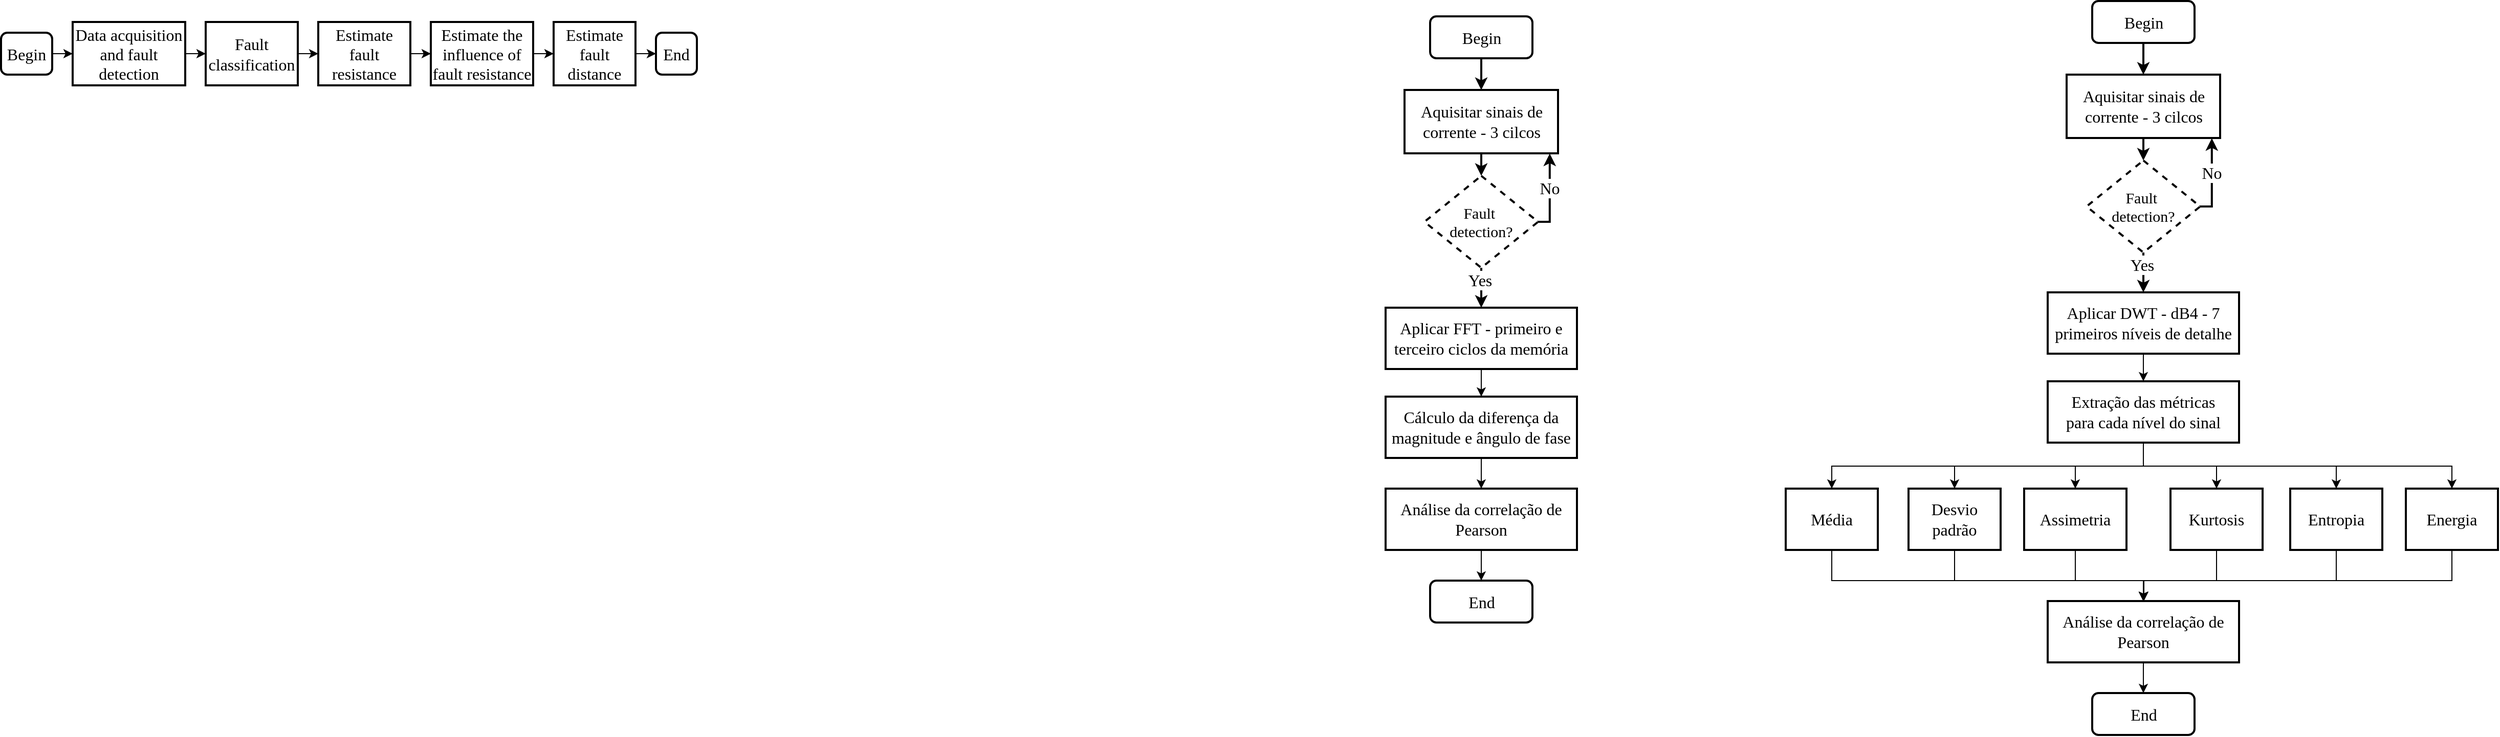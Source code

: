 <mxfile version="24.7.17">
  <diagram name="Página-1" id="yQ8v1cNren07LsfTomJZ">
    <mxGraphModel dx="2906" dy="694" grid="1" gridSize="10" guides="1" tooltips="1" connect="1" arrows="1" fold="1" page="1" pageScale="1" pageWidth="827" pageHeight="1169" math="0" shadow="0">
      <root>
        <mxCell id="0" />
        <mxCell id="1" parent="0" />
        <mxCell id="kVuvTq4CgXJ0VdoKfY_j-1" value="" style="edgeStyle=orthogonalEdgeStyle;rounded=0;orthogonalLoop=1;jettySize=auto;html=1;strokeWidth=2;" parent="1" source="kVuvTq4CgXJ0VdoKfY_j-2" target="kVuvTq4CgXJ0VdoKfY_j-9" edge="1">
          <mxGeometry relative="1" as="geometry" />
        </mxCell>
        <mxCell id="kVuvTq4CgXJ0VdoKfY_j-2" value="&lt;font style=&quot;font-size: 16px;&quot; face=&quot;Times New Roman&quot;&gt;Aquisitar sinais de corrente - 3 cilcos&lt;/font&gt;" style="rounded=0;whiteSpace=wrap;html=1;strokeWidth=2;" parent="1" vertex="1">
          <mxGeometry x="-278.5" y="102" width="150" height="62" as="geometry" />
        </mxCell>
        <mxCell id="kVuvTq4CgXJ0VdoKfY_j-3" value="" style="edgeStyle=orthogonalEdgeStyle;rounded=0;orthogonalLoop=1;jettySize=auto;html=1;strokeWidth=2;" parent="1" source="kVuvTq4CgXJ0VdoKfY_j-4" target="kVuvTq4CgXJ0VdoKfY_j-2" edge="1">
          <mxGeometry relative="1" as="geometry" />
        </mxCell>
        <mxCell id="kVuvTq4CgXJ0VdoKfY_j-4" value="&lt;pre&gt;&lt;font style=&quot;font-weight: normal; font-size: 16px;&quot; face=&quot;Times New Roman&quot;&gt;Begin&lt;/font&gt;&lt;/pre&gt;" style="rounded=1;whiteSpace=wrap;html=1;strokeWidth=2;" parent="1" vertex="1">
          <mxGeometry x="-253.5" y="30" width="100" height="41" as="geometry" />
        </mxCell>
        <mxCell id="kVuvTq4CgXJ0VdoKfY_j-5" value="" style="edgeStyle=orthogonalEdgeStyle;rounded=0;orthogonalLoop=1;jettySize=auto;html=1;strokeWidth=2;" parent="1" source="kVuvTq4CgXJ0VdoKfY_j-9" target="kVuvTq4CgXJ0VdoKfY_j-14" edge="1">
          <mxGeometry relative="1" as="geometry" />
        </mxCell>
        <mxCell id="kVuvTq4CgXJ0VdoKfY_j-6" value="&lt;font style=&quot;font-size: 16px;&quot; face=&quot;Times New Roman&quot;&gt;Yes&lt;/font&gt;" style="edgeLabel;html=1;align=center;verticalAlign=middle;resizable=0;points=[];" parent="kVuvTq4CgXJ0VdoKfY_j-5" vertex="1" connectable="0">
          <mxGeometry x="-0.169" y="1" relative="1" as="geometry">
            <mxPoint x="-3" y="-5" as="offset" />
          </mxGeometry>
        </mxCell>
        <mxCell id="kVuvTq4CgXJ0VdoKfY_j-7" style="edgeStyle=orthogonalEdgeStyle;rounded=0;orthogonalLoop=1;jettySize=auto;html=1;exitX=1;exitY=0.5;exitDx=0;exitDy=0;strokeWidth=2;entryX=0.946;entryY=1.004;entryDx=0;entryDy=0;entryPerimeter=0;" parent="1" target="kVuvTq4CgXJ0VdoKfY_j-2" edge="1">
          <mxGeometry relative="1" as="geometry">
            <mxPoint x="-137" y="174" as="targetPoint" />
            <mxPoint x="-157.5" y="238.5" as="sourcePoint" />
            <Array as="points">
              <mxPoint x="-157.5" y="231" />
              <mxPoint x="-136.5" y="231" />
            </Array>
          </mxGeometry>
        </mxCell>
        <mxCell id="kVuvTq4CgXJ0VdoKfY_j-8" value="&lt;font style=&quot;font-size: 16px;&quot; face=&quot;Times New Roman&quot;&gt;No&lt;/font&gt;" style="edgeLabel;html=1;align=center;verticalAlign=middle;resizable=0;points=[];" parent="kVuvTq4CgXJ0VdoKfY_j-7" vertex="1" connectable="0">
          <mxGeometry x="0.307" y="1" relative="1" as="geometry">
            <mxPoint as="offset" />
          </mxGeometry>
        </mxCell>
        <mxCell id="kVuvTq4CgXJ0VdoKfY_j-9" value="&lt;font face=&quot;Times New Roman&quot; style=&quot;font-size: 15px;&quot;&gt;Fault&amp;nbsp;&lt;/font&gt;&lt;div style=&quot;font-size: 15px;&quot;&gt;&lt;font face=&quot;Times New Roman&quot; style=&quot;font-size: 15px;&quot;&gt;detection&lt;/font&gt;&lt;font face=&quot;Times New Roman&quot; style=&quot;font-size: 15px;&quot;&gt;?&lt;/font&gt;&lt;/div&gt;" style="rhombus;whiteSpace=wrap;html=1;strokeWidth=2;dashed=1;" parent="1" vertex="1">
          <mxGeometry x="-259" y="186" width="111" height="90" as="geometry" />
        </mxCell>
        <mxCell id="kVuvTq4CgXJ0VdoKfY_j-23" value="" style="edgeStyle=orthogonalEdgeStyle;rounded=0;orthogonalLoop=1;jettySize=auto;html=1;" parent="1" source="kVuvTq4CgXJ0VdoKfY_j-14" target="kVuvTq4CgXJ0VdoKfY_j-22" edge="1">
          <mxGeometry relative="1" as="geometry" />
        </mxCell>
        <mxCell id="kVuvTq4CgXJ0VdoKfY_j-14" value="&lt;font face=&quot;Times New Roman&quot;&gt;&lt;span style=&quot;font-size: 16px;&quot;&gt;Aplicar FFT - primeiro e terceiro ciclos da memória&lt;/span&gt;&lt;/font&gt;" style="whiteSpace=wrap;html=1;strokeWidth=2;" parent="1" vertex="1">
          <mxGeometry x="-297" y="315" width="187" height="60" as="geometry" />
        </mxCell>
        <mxCell id="kVuvTq4CgXJ0VdoKfY_j-21" value="&lt;pre&gt;&lt;font style=&quot;font-weight: normal; font-size: 16px;&quot; face=&quot;Times New Roman&quot;&gt;End&lt;/font&gt;&lt;/pre&gt;" style="rounded=1;whiteSpace=wrap;html=1;strokeWidth=2;" parent="1" vertex="1">
          <mxGeometry x="-253.5" y="582" width="100" height="41" as="geometry" />
        </mxCell>
        <mxCell id="kVuvTq4CgXJ0VdoKfY_j-25" value="" style="edgeStyle=orthogonalEdgeStyle;rounded=0;orthogonalLoop=1;jettySize=auto;html=1;" parent="1" source="kVuvTq4CgXJ0VdoKfY_j-22" target="kVuvTq4CgXJ0VdoKfY_j-24" edge="1">
          <mxGeometry relative="1" as="geometry" />
        </mxCell>
        <mxCell id="kVuvTq4CgXJ0VdoKfY_j-22" value="&lt;font face=&quot;Times New Roman&quot;&gt;&lt;span style=&quot;font-size: 16px;&quot;&gt;Cálculo da diferença da magnitude e ângulo de fase&lt;/span&gt;&lt;/font&gt;" style="whiteSpace=wrap;html=1;strokeWidth=2;" parent="1" vertex="1">
          <mxGeometry x="-297" y="402" width="187" height="60" as="geometry" />
        </mxCell>
        <mxCell id="kVuvTq4CgXJ0VdoKfY_j-26" value="" style="edgeStyle=orthogonalEdgeStyle;rounded=0;orthogonalLoop=1;jettySize=auto;html=1;" parent="1" source="kVuvTq4CgXJ0VdoKfY_j-24" target="kVuvTq4CgXJ0VdoKfY_j-21" edge="1">
          <mxGeometry relative="1" as="geometry" />
        </mxCell>
        <mxCell id="kVuvTq4CgXJ0VdoKfY_j-24" value="&lt;font face=&quot;Times New Roman&quot;&gt;&lt;span style=&quot;font-size: 16px;&quot;&gt;Análise da correlação de Pearson&lt;/span&gt;&lt;/font&gt;" style="whiteSpace=wrap;html=1;strokeWidth=2;" parent="1" vertex="1">
          <mxGeometry x="-297" y="492" width="187" height="60" as="geometry" />
        </mxCell>
        <mxCell id="kVuvTq4CgXJ0VdoKfY_j-27" value="" style="edgeStyle=orthogonalEdgeStyle;rounded=0;orthogonalLoop=1;jettySize=auto;html=1;strokeWidth=2;" parent="1" source="kVuvTq4CgXJ0VdoKfY_j-28" target="kVuvTq4CgXJ0VdoKfY_j-35" edge="1">
          <mxGeometry relative="1" as="geometry" />
        </mxCell>
        <mxCell id="kVuvTq4CgXJ0VdoKfY_j-28" value="&lt;font style=&quot;font-size: 16px;&quot; face=&quot;Times New Roman&quot;&gt;Aquisitar sinais de corrente - 3 cilcos&lt;/font&gt;" style="rounded=0;whiteSpace=wrap;html=1;strokeWidth=2;" parent="1" vertex="1">
          <mxGeometry x="368.5" y="87" width="150" height="62" as="geometry" />
        </mxCell>
        <mxCell id="kVuvTq4CgXJ0VdoKfY_j-29" value="" style="edgeStyle=orthogonalEdgeStyle;rounded=0;orthogonalLoop=1;jettySize=auto;html=1;strokeWidth=2;" parent="1" source="kVuvTq4CgXJ0VdoKfY_j-30" target="kVuvTq4CgXJ0VdoKfY_j-28" edge="1">
          <mxGeometry relative="1" as="geometry" />
        </mxCell>
        <mxCell id="kVuvTq4CgXJ0VdoKfY_j-30" value="&lt;pre&gt;&lt;font style=&quot;font-weight: normal; font-size: 16px;&quot; face=&quot;Times New Roman&quot;&gt;Begin&lt;/font&gt;&lt;/pre&gt;" style="rounded=1;whiteSpace=wrap;html=1;strokeWidth=2;" parent="1" vertex="1">
          <mxGeometry x="393.5" y="15" width="100" height="41" as="geometry" />
        </mxCell>
        <mxCell id="kVuvTq4CgXJ0VdoKfY_j-31" value="" style="edgeStyle=orthogonalEdgeStyle;rounded=0;orthogonalLoop=1;jettySize=auto;html=1;strokeWidth=2;" parent="1" source="kVuvTq4CgXJ0VdoKfY_j-35" target="kVuvTq4CgXJ0VdoKfY_j-37" edge="1">
          <mxGeometry relative="1" as="geometry" />
        </mxCell>
        <mxCell id="kVuvTq4CgXJ0VdoKfY_j-32" value="&lt;font style=&quot;font-size: 16px;&quot; face=&quot;Times New Roman&quot;&gt;Yes&lt;/font&gt;" style="edgeLabel;html=1;align=center;verticalAlign=middle;resizable=0;points=[];" parent="kVuvTq4CgXJ0VdoKfY_j-31" vertex="1" connectable="0">
          <mxGeometry x="-0.169" y="1" relative="1" as="geometry">
            <mxPoint x="-3" y="-5" as="offset" />
          </mxGeometry>
        </mxCell>
        <mxCell id="kVuvTq4CgXJ0VdoKfY_j-33" style="edgeStyle=orthogonalEdgeStyle;rounded=0;orthogonalLoop=1;jettySize=auto;html=1;exitX=1;exitY=0.5;exitDx=0;exitDy=0;strokeWidth=2;entryX=0.946;entryY=1.004;entryDx=0;entryDy=0;entryPerimeter=0;" parent="1" target="kVuvTq4CgXJ0VdoKfY_j-28" edge="1">
          <mxGeometry relative="1" as="geometry">
            <mxPoint x="510" y="159" as="targetPoint" />
            <mxPoint x="489.5" y="223.5" as="sourcePoint" />
            <Array as="points">
              <mxPoint x="489.5" y="216" />
              <mxPoint x="510.5" y="216" />
            </Array>
          </mxGeometry>
        </mxCell>
        <mxCell id="kVuvTq4CgXJ0VdoKfY_j-34" value="&lt;font style=&quot;font-size: 16px;&quot; face=&quot;Times New Roman&quot;&gt;No&lt;/font&gt;" style="edgeLabel;html=1;align=center;verticalAlign=middle;resizable=0;points=[];" parent="kVuvTq4CgXJ0VdoKfY_j-33" vertex="1" connectable="0">
          <mxGeometry x="0.307" y="1" relative="1" as="geometry">
            <mxPoint as="offset" />
          </mxGeometry>
        </mxCell>
        <mxCell id="kVuvTq4CgXJ0VdoKfY_j-35" value="&lt;font face=&quot;Times New Roman&quot; style=&quot;font-size: 15px;&quot;&gt;Fault&amp;nbsp;&lt;/font&gt;&lt;div style=&quot;font-size: 15px;&quot;&gt;&lt;font face=&quot;Times New Roman&quot; style=&quot;font-size: 15px;&quot;&gt;detection&lt;/font&gt;&lt;font face=&quot;Times New Roman&quot; style=&quot;font-size: 15px;&quot;&gt;?&lt;/font&gt;&lt;/div&gt;" style="rhombus;whiteSpace=wrap;html=1;strokeWidth=2;dashed=1;" parent="1" vertex="1">
          <mxGeometry x="388" y="171" width="111" height="90" as="geometry" />
        </mxCell>
        <mxCell id="kVuvTq4CgXJ0VdoKfY_j-36" value="" style="edgeStyle=orthogonalEdgeStyle;rounded=0;orthogonalLoop=1;jettySize=auto;html=1;" parent="1" source="kVuvTq4CgXJ0VdoKfY_j-37" target="kVuvTq4CgXJ0VdoKfY_j-40" edge="1">
          <mxGeometry relative="1" as="geometry" />
        </mxCell>
        <mxCell id="kVuvTq4CgXJ0VdoKfY_j-37" value="&lt;font face=&quot;Times New Roman&quot;&gt;&lt;span style=&quot;font-size: 16px;&quot;&gt;Aplicar DWT - dB4 - 7 primeiros níveis de detalhe&lt;/span&gt;&lt;/font&gt;" style="whiteSpace=wrap;html=1;strokeWidth=2;" parent="1" vertex="1">
          <mxGeometry x="350" y="300" width="187" height="60" as="geometry" />
        </mxCell>
        <mxCell id="kVuvTq4CgXJ0VdoKfY_j-38" value="&lt;pre&gt;&lt;font style=&quot;font-weight: normal; font-size: 16px;&quot; face=&quot;Times New Roman&quot;&gt;End&lt;/font&gt;&lt;/pre&gt;" style="rounded=1;whiteSpace=wrap;html=1;strokeWidth=2;" parent="1" vertex="1">
          <mxGeometry x="393.5" y="692" width="100" height="41" as="geometry" />
        </mxCell>
        <mxCell id="kVuvTq4CgXJ0VdoKfY_j-49" style="edgeStyle=orthogonalEdgeStyle;rounded=0;orthogonalLoop=1;jettySize=auto;html=1;" parent="1" source="kVuvTq4CgXJ0VdoKfY_j-40" target="kVuvTq4CgXJ0VdoKfY_j-43" edge="1">
          <mxGeometry relative="1" as="geometry">
            <Array as="points">
              <mxPoint x="444" y="470" />
              <mxPoint x="139" y="470" />
            </Array>
          </mxGeometry>
        </mxCell>
        <mxCell id="kVuvTq4CgXJ0VdoKfY_j-50" style="edgeStyle=orthogonalEdgeStyle;rounded=0;orthogonalLoop=1;jettySize=auto;html=1;entryX=0.5;entryY=0;entryDx=0;entryDy=0;" parent="1" source="kVuvTq4CgXJ0VdoKfY_j-40" target="kVuvTq4CgXJ0VdoKfY_j-44" edge="1">
          <mxGeometry relative="1" as="geometry">
            <Array as="points">
              <mxPoint x="444" y="470" />
              <mxPoint x="259" y="470" />
            </Array>
          </mxGeometry>
        </mxCell>
        <mxCell id="kVuvTq4CgXJ0VdoKfY_j-51" style="edgeStyle=orthogonalEdgeStyle;rounded=0;orthogonalLoop=1;jettySize=auto;html=1;entryX=0.5;entryY=0;entryDx=0;entryDy=0;" parent="1" source="kVuvTq4CgXJ0VdoKfY_j-40" target="kVuvTq4CgXJ0VdoKfY_j-45" edge="1">
          <mxGeometry relative="1" as="geometry">
            <Array as="points">
              <mxPoint x="444" y="470" />
              <mxPoint x="377" y="470" />
            </Array>
          </mxGeometry>
        </mxCell>
        <mxCell id="kVuvTq4CgXJ0VdoKfY_j-52" style="edgeStyle=orthogonalEdgeStyle;rounded=0;orthogonalLoop=1;jettySize=auto;html=1;entryX=0.5;entryY=0;entryDx=0;entryDy=0;" parent="1" source="kVuvTq4CgXJ0VdoKfY_j-40" target="kVuvTq4CgXJ0VdoKfY_j-46" edge="1">
          <mxGeometry relative="1" as="geometry">
            <Array as="points">
              <mxPoint x="444" y="470" />
              <mxPoint x="515" y="470" />
            </Array>
          </mxGeometry>
        </mxCell>
        <mxCell id="kVuvTq4CgXJ0VdoKfY_j-53" style="edgeStyle=orthogonalEdgeStyle;rounded=0;orthogonalLoop=1;jettySize=auto;html=1;entryX=0.5;entryY=0;entryDx=0;entryDy=0;" parent="1" source="kVuvTq4CgXJ0VdoKfY_j-40" target="kVuvTq4CgXJ0VdoKfY_j-47" edge="1">
          <mxGeometry relative="1" as="geometry">
            <Array as="points">
              <mxPoint x="444" y="470" />
              <mxPoint x="632" y="470" />
            </Array>
          </mxGeometry>
        </mxCell>
        <mxCell id="kVuvTq4CgXJ0VdoKfY_j-54" style="edgeStyle=orthogonalEdgeStyle;rounded=0;orthogonalLoop=1;jettySize=auto;html=1;entryX=0.5;entryY=0;entryDx=0;entryDy=0;" parent="1" source="kVuvTq4CgXJ0VdoKfY_j-40" target="kVuvTq4CgXJ0VdoKfY_j-48" edge="1">
          <mxGeometry relative="1" as="geometry">
            <Array as="points">
              <mxPoint x="444" y="470" />
              <mxPoint x="745" y="470" />
            </Array>
          </mxGeometry>
        </mxCell>
        <mxCell id="kVuvTq4CgXJ0VdoKfY_j-40" value="&lt;font face=&quot;Times New Roman&quot;&gt;&lt;span style=&quot;font-size: 16px;&quot;&gt;Extração das métricas&lt;/span&gt;&lt;/font&gt;&lt;div&gt;&lt;font face=&quot;Times New Roman&quot;&gt;&lt;span style=&quot;font-size: 16px;&quot;&gt;para cada nível do sinal&lt;/span&gt;&lt;/font&gt;&lt;/div&gt;" style="whiteSpace=wrap;html=1;strokeWidth=2;" parent="1" vertex="1">
          <mxGeometry x="350" y="387" width="187" height="60" as="geometry" />
        </mxCell>
        <mxCell id="kVuvTq4CgXJ0VdoKfY_j-41" value="" style="edgeStyle=orthogonalEdgeStyle;rounded=0;orthogonalLoop=1;jettySize=auto;html=1;" parent="1" source="kVuvTq4CgXJ0VdoKfY_j-42" target="kVuvTq4CgXJ0VdoKfY_j-38" edge="1">
          <mxGeometry relative="1" as="geometry" />
        </mxCell>
        <mxCell id="kVuvTq4CgXJ0VdoKfY_j-42" value="&lt;font face=&quot;Times New Roman&quot;&gt;&lt;span style=&quot;font-size: 16px;&quot;&gt;Análise da correlação de Pearson&lt;/span&gt;&lt;/font&gt;" style="whiteSpace=wrap;html=1;strokeWidth=2;" parent="1" vertex="1">
          <mxGeometry x="350" y="602" width="187" height="60" as="geometry" />
        </mxCell>
        <mxCell id="kVuvTq4CgXJ0VdoKfY_j-56" style="edgeStyle=orthogonalEdgeStyle;rounded=0;orthogonalLoop=1;jettySize=auto;html=1;entryX=0.5;entryY=0;entryDx=0;entryDy=0;" parent="1" source="kVuvTq4CgXJ0VdoKfY_j-43" target="kVuvTq4CgXJ0VdoKfY_j-42" edge="1">
          <mxGeometry relative="1" as="geometry">
            <Array as="points">
              <mxPoint x="139" y="582" />
              <mxPoint x="444" y="582" />
            </Array>
          </mxGeometry>
        </mxCell>
        <mxCell id="kVuvTq4CgXJ0VdoKfY_j-43" value="&lt;font face=&quot;Times New Roman&quot;&gt;&lt;span style=&quot;font-size: 16px;&quot;&gt;Média&lt;/span&gt;&lt;/font&gt;" style="whiteSpace=wrap;html=1;strokeWidth=2;" parent="1" vertex="1">
          <mxGeometry x="94" y="492" width="90" height="60" as="geometry" />
        </mxCell>
        <mxCell id="kVuvTq4CgXJ0VdoKfY_j-57" style="edgeStyle=orthogonalEdgeStyle;rounded=0;orthogonalLoop=1;jettySize=auto;html=1;entryX=0.5;entryY=0;entryDx=0;entryDy=0;" parent="1" source="kVuvTq4CgXJ0VdoKfY_j-44" target="kVuvTq4CgXJ0VdoKfY_j-42" edge="1">
          <mxGeometry relative="1" as="geometry">
            <Array as="points">
              <mxPoint x="259" y="582" />
              <mxPoint x="444" y="582" />
            </Array>
          </mxGeometry>
        </mxCell>
        <mxCell id="kVuvTq4CgXJ0VdoKfY_j-44" value="&lt;font face=&quot;Times New Roman&quot;&gt;&lt;span style=&quot;font-size: 16px;&quot;&gt;Desvio padrão&lt;/span&gt;&lt;/font&gt;" style="whiteSpace=wrap;html=1;strokeWidth=2;" parent="1" vertex="1">
          <mxGeometry x="214" y="492" width="90" height="60" as="geometry" />
        </mxCell>
        <mxCell id="kVuvTq4CgXJ0VdoKfY_j-58" style="edgeStyle=orthogonalEdgeStyle;rounded=0;orthogonalLoop=1;jettySize=auto;html=1;" parent="1" source="kVuvTq4CgXJ0VdoKfY_j-45" target="kVuvTq4CgXJ0VdoKfY_j-42" edge="1">
          <mxGeometry relative="1" as="geometry">
            <Array as="points">
              <mxPoint x="377" y="582" />
              <mxPoint x="444" y="582" />
            </Array>
          </mxGeometry>
        </mxCell>
        <mxCell id="kVuvTq4CgXJ0VdoKfY_j-45" value="&lt;font face=&quot;Times New Roman&quot;&gt;&lt;span style=&quot;font-size: 16px;&quot;&gt;Assimetria&lt;/span&gt;&lt;/font&gt;" style="whiteSpace=wrap;html=1;strokeWidth=2;" parent="1" vertex="1">
          <mxGeometry x="327" y="492" width="100" height="60" as="geometry" />
        </mxCell>
        <mxCell id="kVuvTq4CgXJ0VdoKfY_j-59" style="edgeStyle=orthogonalEdgeStyle;rounded=0;orthogonalLoop=1;jettySize=auto;html=1;entryX=0.5;entryY=0;entryDx=0;entryDy=0;" parent="1" source="kVuvTq4CgXJ0VdoKfY_j-46" target="kVuvTq4CgXJ0VdoKfY_j-42" edge="1">
          <mxGeometry relative="1" as="geometry">
            <Array as="points">
              <mxPoint x="515" y="582" />
              <mxPoint x="444" y="582" />
            </Array>
          </mxGeometry>
        </mxCell>
        <mxCell id="kVuvTq4CgXJ0VdoKfY_j-46" value="&lt;font face=&quot;Times New Roman&quot;&gt;&lt;span style=&quot;font-size: 16px;&quot;&gt;Kurtosis&lt;/span&gt;&lt;/font&gt;" style="whiteSpace=wrap;html=1;strokeWidth=2;" parent="1" vertex="1">
          <mxGeometry x="470" y="492" width="90" height="60" as="geometry" />
        </mxCell>
        <mxCell id="kVuvTq4CgXJ0VdoKfY_j-60" style="edgeStyle=orthogonalEdgeStyle;rounded=0;orthogonalLoop=1;jettySize=auto;html=1;entryX=0.5;entryY=0;entryDx=0;entryDy=0;" parent="1" source="kVuvTq4CgXJ0VdoKfY_j-47" target="kVuvTq4CgXJ0VdoKfY_j-42" edge="1">
          <mxGeometry relative="1" as="geometry">
            <Array as="points">
              <mxPoint x="632" y="582" />
              <mxPoint x="444" y="582" />
            </Array>
          </mxGeometry>
        </mxCell>
        <mxCell id="kVuvTq4CgXJ0VdoKfY_j-47" value="&lt;font face=&quot;Times New Roman&quot;&gt;&lt;span style=&quot;font-size: 16px;&quot;&gt;Entropia&lt;/span&gt;&lt;/font&gt;" style="whiteSpace=wrap;html=1;strokeWidth=2;" parent="1" vertex="1">
          <mxGeometry x="587" y="492" width="90" height="60" as="geometry" />
        </mxCell>
        <mxCell id="kVuvTq4CgXJ0VdoKfY_j-61" style="edgeStyle=orthogonalEdgeStyle;rounded=0;orthogonalLoop=1;jettySize=auto;html=1;entryX=0.5;entryY=0;entryDx=0;entryDy=0;" parent="1" source="kVuvTq4CgXJ0VdoKfY_j-48" target="kVuvTq4CgXJ0VdoKfY_j-42" edge="1">
          <mxGeometry relative="1" as="geometry">
            <Array as="points">
              <mxPoint x="745" y="582" />
              <mxPoint x="444" y="582" />
            </Array>
          </mxGeometry>
        </mxCell>
        <mxCell id="kVuvTq4CgXJ0VdoKfY_j-48" value="&lt;font face=&quot;Times New Roman&quot;&gt;&lt;span style=&quot;font-size: 16px;&quot;&gt;Energia&lt;/span&gt;&lt;/font&gt;" style="whiteSpace=wrap;html=1;strokeWidth=2;" parent="1" vertex="1">
          <mxGeometry x="700" y="492" width="90" height="60" as="geometry" />
        </mxCell>
        <mxCell id="J0wLhnbaSBn1AYna9Kp0-8" value="" style="edgeStyle=orthogonalEdgeStyle;rounded=0;orthogonalLoop=1;jettySize=auto;html=1;" edge="1" parent="1" source="J0wLhnbaSBn1AYna9Kp0-1" target="J0wLhnbaSBn1AYna9Kp0-2">
          <mxGeometry relative="1" as="geometry" />
        </mxCell>
        <mxCell id="J0wLhnbaSBn1AYna9Kp0-1" value="&lt;pre&gt;&lt;font style=&quot;font-weight: normal; font-size: 16px;&quot; face=&quot;Times New Roman&quot;&gt;Begin&lt;/font&gt;&lt;/pre&gt;" style="rounded=1;whiteSpace=wrap;html=1;strokeWidth=2;" vertex="1" parent="1">
          <mxGeometry x="-1650" y="46" width="50" height="41" as="geometry" />
        </mxCell>
        <mxCell id="J0wLhnbaSBn1AYna9Kp0-9" value="" style="edgeStyle=orthogonalEdgeStyle;rounded=0;orthogonalLoop=1;jettySize=auto;html=1;" edge="1" parent="1" source="J0wLhnbaSBn1AYna9Kp0-2" target="J0wLhnbaSBn1AYna9Kp0-3">
          <mxGeometry relative="1" as="geometry" />
        </mxCell>
        <mxCell id="J0wLhnbaSBn1AYna9Kp0-2" value="&lt;font style=&quot;font-size: 16px;&quot; face=&quot;Times New Roman&quot;&gt;Data acquisition and fault detection&lt;/font&gt;" style="rounded=0;whiteSpace=wrap;html=1;strokeWidth=2;" vertex="1" parent="1">
          <mxGeometry x="-1580" y="35.5" width="110" height="62" as="geometry" />
        </mxCell>
        <mxCell id="J0wLhnbaSBn1AYna9Kp0-10" value="" style="edgeStyle=orthogonalEdgeStyle;rounded=0;orthogonalLoop=1;jettySize=auto;html=1;" edge="1" parent="1" source="J0wLhnbaSBn1AYna9Kp0-3" target="J0wLhnbaSBn1AYna9Kp0-4">
          <mxGeometry relative="1" as="geometry" />
        </mxCell>
        <mxCell id="J0wLhnbaSBn1AYna9Kp0-3" value="&lt;font style=&quot;font-size: 16px;&quot; face=&quot;Times New Roman&quot;&gt;Fault classification&lt;/font&gt;" style="rounded=0;whiteSpace=wrap;html=1;strokeWidth=2;" vertex="1" parent="1">
          <mxGeometry x="-1450" y="35.5" width="90" height="62" as="geometry" />
        </mxCell>
        <mxCell id="J0wLhnbaSBn1AYna9Kp0-11" value="" style="edgeStyle=orthogonalEdgeStyle;rounded=0;orthogonalLoop=1;jettySize=auto;html=1;" edge="1" parent="1" source="J0wLhnbaSBn1AYna9Kp0-4" target="J0wLhnbaSBn1AYna9Kp0-5">
          <mxGeometry relative="1" as="geometry" />
        </mxCell>
        <mxCell id="J0wLhnbaSBn1AYna9Kp0-4" value="&lt;font style=&quot;font-size: 16px;&quot; face=&quot;Times New Roman&quot;&gt;Estimate fault resistance&lt;/font&gt;" style="rounded=0;whiteSpace=wrap;html=1;strokeWidth=2;" vertex="1" parent="1">
          <mxGeometry x="-1340" y="35.5" width="90" height="62" as="geometry" />
        </mxCell>
        <mxCell id="J0wLhnbaSBn1AYna9Kp0-12" value="" style="edgeStyle=orthogonalEdgeStyle;rounded=0;orthogonalLoop=1;jettySize=auto;html=1;" edge="1" parent="1" source="J0wLhnbaSBn1AYna9Kp0-5" target="J0wLhnbaSBn1AYna9Kp0-6">
          <mxGeometry relative="1" as="geometry" />
        </mxCell>
        <mxCell id="J0wLhnbaSBn1AYna9Kp0-5" value="&lt;font face=&quot;Times New Roman&quot;&gt;&lt;span style=&quot;font-size: 16px;&quot;&gt;Estimate the influence of fault resistance&lt;/span&gt;&lt;/font&gt;" style="rounded=0;whiteSpace=wrap;html=1;strokeWidth=2;" vertex="1" parent="1">
          <mxGeometry x="-1230" y="35.5" width="100" height="62" as="geometry" />
        </mxCell>
        <mxCell id="J0wLhnbaSBn1AYna9Kp0-13" value="" style="edgeStyle=orthogonalEdgeStyle;rounded=0;orthogonalLoop=1;jettySize=auto;html=1;" edge="1" parent="1" source="J0wLhnbaSBn1AYna9Kp0-6" target="J0wLhnbaSBn1AYna9Kp0-7">
          <mxGeometry relative="1" as="geometry" />
        </mxCell>
        <mxCell id="J0wLhnbaSBn1AYna9Kp0-6" value="&lt;font face=&quot;Times New Roman&quot;&gt;&lt;span style=&quot;font-size: 16px;&quot;&gt;Estimate fault distance&lt;/span&gt;&lt;/font&gt;" style="rounded=0;whiteSpace=wrap;html=1;strokeWidth=2;" vertex="1" parent="1">
          <mxGeometry x="-1110" y="35.5" width="80" height="62" as="geometry" />
        </mxCell>
        <mxCell id="J0wLhnbaSBn1AYna9Kp0-7" value="&lt;pre&gt;&lt;font style=&quot;font-weight: normal; font-size: 16px;&quot; face=&quot;Times New Roman&quot;&gt;End&lt;/font&gt;&lt;/pre&gt;" style="rounded=1;whiteSpace=wrap;html=1;strokeWidth=2;" vertex="1" parent="1">
          <mxGeometry x="-1010" y="46" width="40" height="41" as="geometry" />
        </mxCell>
      </root>
    </mxGraphModel>
  </diagram>
</mxfile>
